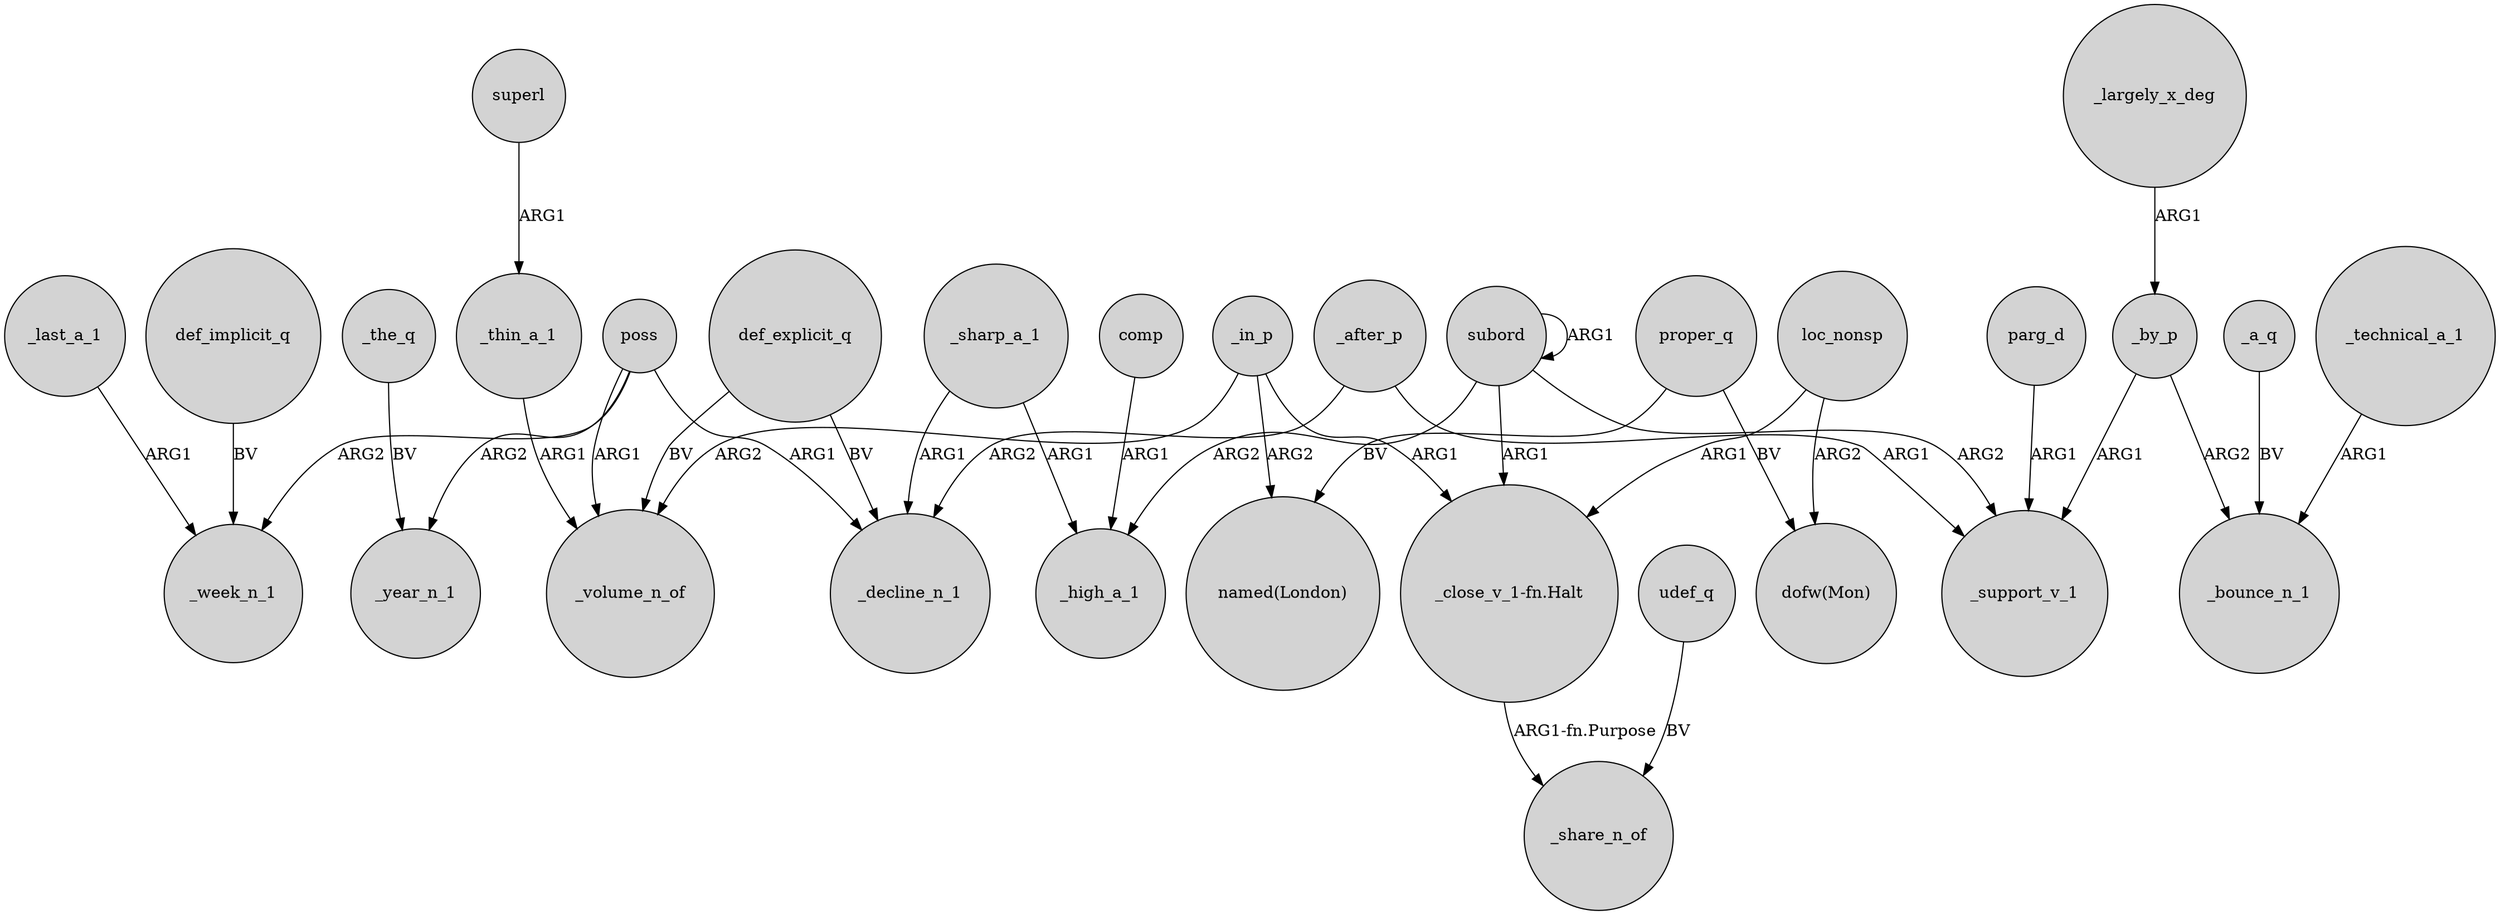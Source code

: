 digraph {
	node [shape=circle style=filled]
	_in_p -> _volume_n_of [label=ARG2]
	_by_p -> _support_v_1 [label=ARG1]
	_a_q -> _bounce_n_1 [label=BV]
	_in_p -> "named(London)" [label=ARG2]
	poss -> _week_n_1 [label=ARG2]
	_in_p -> "_close_v_1-fn.Halt" [label=ARG1]
	_by_p -> _bounce_n_1 [label=ARG2]
	_thin_a_1 -> _volume_n_of [label=ARG1]
	poss -> _volume_n_of [label=ARG1]
	def_explicit_q -> _decline_n_1 [label=BV]
	subord -> "_close_v_1-fn.Halt" [label=ARG1]
	proper_q -> "dofw(Mon)" [label=BV]
	poss -> _year_n_1 [label=ARG2]
	loc_nonsp -> "_close_v_1-fn.Halt" [label=ARG1]
	subord -> subord [label=ARG1]
	subord -> _support_v_1 [label=ARG2]
	_sharp_a_1 -> _high_a_1 [label=ARG1]
	loc_nonsp -> "dofw(Mon)" [label=ARG2]
	_after_p -> _support_v_1 [label=ARG1]
	_the_q -> _year_n_1 [label=BV]
	_technical_a_1 -> _bounce_n_1 [label=ARG1]
	subord -> _high_a_1 [label=ARG2]
	_sharp_a_1 -> _decline_n_1 [label=ARG1]
	comp -> _high_a_1 [label=ARG1]
	_last_a_1 -> _week_n_1 [label=ARG1]
	udef_q -> _share_n_of [label=BV]
	_after_p -> _decline_n_1 [label=ARG2]
	superl -> _thin_a_1 [label=ARG1]
	_largely_x_deg -> _by_p [label=ARG1]
	def_implicit_q -> _week_n_1 [label=BV]
	proper_q -> "named(London)" [label=BV]
	poss -> _decline_n_1 [label=ARG1]
	parg_d -> _support_v_1 [label=ARG1]
	"_close_v_1-fn.Halt" -> _share_n_of [label="ARG1-fn.Purpose"]
	def_explicit_q -> _volume_n_of [label=BV]
}
